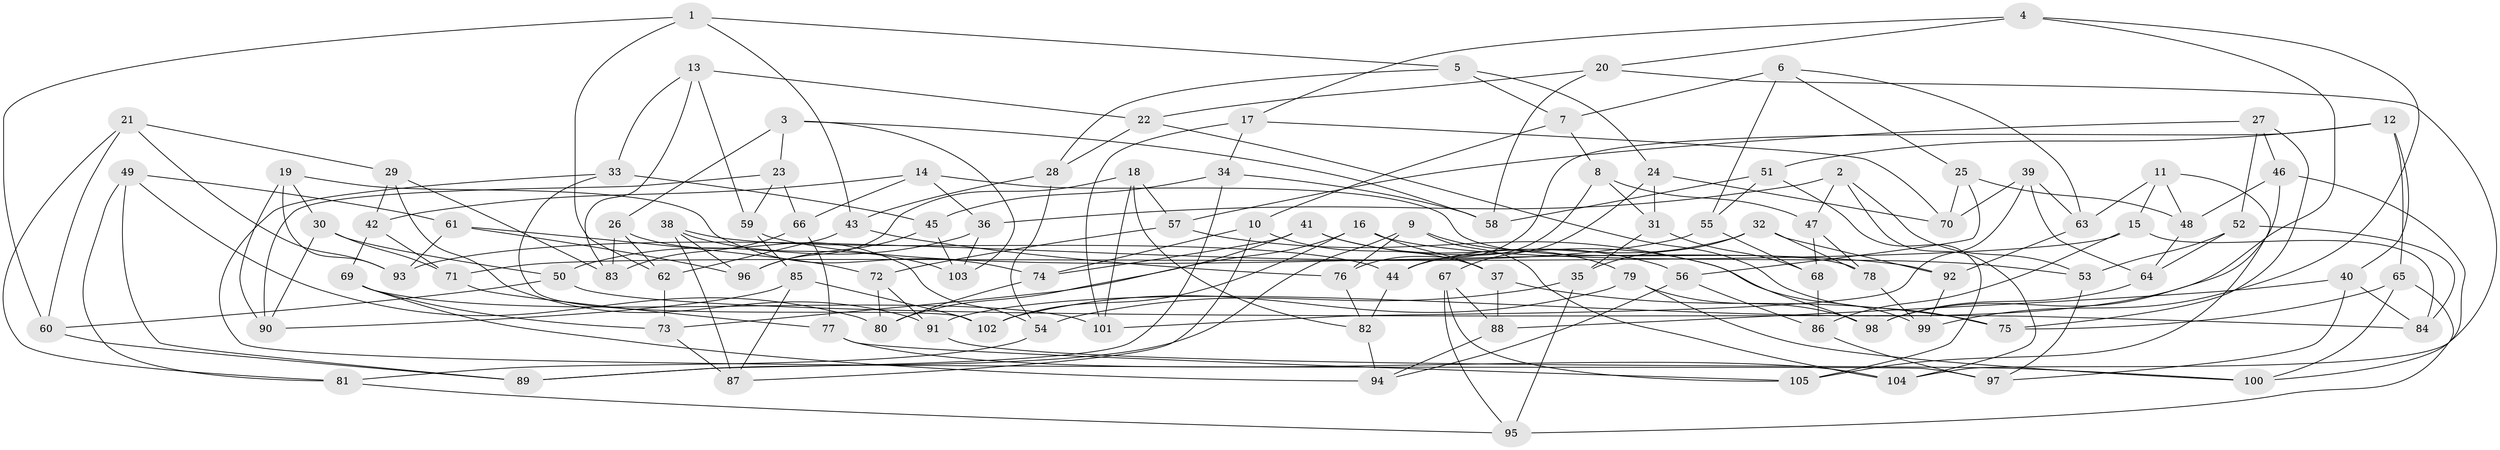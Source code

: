 // Generated by graph-tools (version 1.1) at 2025/37/03/09/25 02:37:51]
// undirected, 105 vertices, 210 edges
graph export_dot {
graph [start="1"]
  node [color=gray90,style=filled];
  1;
  2;
  3;
  4;
  5;
  6;
  7;
  8;
  9;
  10;
  11;
  12;
  13;
  14;
  15;
  16;
  17;
  18;
  19;
  20;
  21;
  22;
  23;
  24;
  25;
  26;
  27;
  28;
  29;
  30;
  31;
  32;
  33;
  34;
  35;
  36;
  37;
  38;
  39;
  40;
  41;
  42;
  43;
  44;
  45;
  46;
  47;
  48;
  49;
  50;
  51;
  52;
  53;
  54;
  55;
  56;
  57;
  58;
  59;
  60;
  61;
  62;
  63;
  64;
  65;
  66;
  67;
  68;
  69;
  70;
  71;
  72;
  73;
  74;
  75;
  76;
  77;
  78;
  79;
  80;
  81;
  82;
  83;
  84;
  85;
  86;
  87;
  88;
  89;
  90;
  91;
  92;
  93;
  94;
  95;
  96;
  97;
  98;
  99;
  100;
  101;
  102;
  103;
  104;
  105;
  1 -- 43;
  1 -- 60;
  1 -- 5;
  1 -- 62;
  2 -- 53;
  2 -- 47;
  2 -- 104;
  2 -- 36;
  3 -- 103;
  3 -- 58;
  3 -- 23;
  3 -- 26;
  4 -- 20;
  4 -- 91;
  4 -- 99;
  4 -- 17;
  5 -- 28;
  5 -- 24;
  5 -- 7;
  6 -- 55;
  6 -- 7;
  6 -- 63;
  6 -- 25;
  7 -- 10;
  7 -- 8;
  8 -- 31;
  8 -- 47;
  8 -- 44;
  9 -- 89;
  9 -- 79;
  9 -- 104;
  9 -- 76;
  10 -- 74;
  10 -- 87;
  10 -- 37;
  11 -- 15;
  11 -- 48;
  11 -- 63;
  11 -- 105;
  12 -- 65;
  12 -- 51;
  12 -- 40;
  12 -- 76;
  13 -- 22;
  13 -- 33;
  13 -- 83;
  13 -- 59;
  14 -- 42;
  14 -- 66;
  14 -- 78;
  14 -- 36;
  15 -- 71;
  15 -- 84;
  15 -- 86;
  16 -- 73;
  16 -- 102;
  16 -- 53;
  16 -- 37;
  17 -- 70;
  17 -- 34;
  17 -- 101;
  18 -- 82;
  18 -- 101;
  18 -- 57;
  18 -- 96;
  19 -- 90;
  19 -- 93;
  19 -- 74;
  19 -- 30;
  20 -- 22;
  20 -- 58;
  20 -- 104;
  21 -- 29;
  21 -- 93;
  21 -- 81;
  21 -- 60;
  22 -- 75;
  22 -- 28;
  23 -- 90;
  23 -- 66;
  23 -- 59;
  24 -- 31;
  24 -- 70;
  24 -- 67;
  25 -- 56;
  25 -- 48;
  25 -- 70;
  26 -- 83;
  26 -- 62;
  26 -- 54;
  27 -- 75;
  27 -- 57;
  27 -- 52;
  27 -- 46;
  28 -- 43;
  28 -- 54;
  29 -- 42;
  29 -- 91;
  29 -- 83;
  30 -- 90;
  30 -- 71;
  30 -- 50;
  31 -- 68;
  31 -- 35;
  32 -- 78;
  32 -- 92;
  32 -- 35;
  32 -- 44;
  33 -- 97;
  33 -- 45;
  33 -- 102;
  34 -- 58;
  34 -- 45;
  34 -- 89;
  35 -- 95;
  35 -- 54;
  36 -- 50;
  36 -- 103;
  37 -- 88;
  37 -- 75;
  38 -- 44;
  38 -- 103;
  38 -- 96;
  38 -- 87;
  39 -- 101;
  39 -- 63;
  39 -- 64;
  39 -- 70;
  40 -- 84;
  40 -- 88;
  40 -- 97;
  41 -- 74;
  41 -- 56;
  41 -- 80;
  41 -- 98;
  42 -- 69;
  42 -- 71;
  43 -- 62;
  43 -- 76;
  44 -- 82;
  45 -- 103;
  45 -- 96;
  46 -- 98;
  46 -- 48;
  46 -- 100;
  47 -- 78;
  47 -- 68;
  48 -- 64;
  49 -- 80;
  49 -- 81;
  49 -- 61;
  49 -- 89;
  50 -- 60;
  50 -- 84;
  51 -- 105;
  51 -- 58;
  51 -- 55;
  52 -- 53;
  52 -- 64;
  52 -- 84;
  53 -- 97;
  54 -- 81;
  55 -- 93;
  55 -- 68;
  56 -- 86;
  56 -- 94;
  57 -- 72;
  57 -- 99;
  59 -- 92;
  59 -- 85;
  60 -- 89;
  61 -- 93;
  61 -- 72;
  61 -- 96;
  62 -- 73;
  63 -- 92;
  64 -- 98;
  65 -- 100;
  65 -- 75;
  65 -- 95;
  66 -- 83;
  66 -- 77;
  67 -- 105;
  67 -- 95;
  67 -- 88;
  68 -- 86;
  69 -- 73;
  69 -- 101;
  69 -- 94;
  71 -- 77;
  72 -- 80;
  72 -- 91;
  73 -- 87;
  74 -- 80;
  76 -- 82;
  77 -- 105;
  77 -- 104;
  78 -- 99;
  79 -- 102;
  79 -- 98;
  79 -- 100;
  81 -- 95;
  82 -- 94;
  85 -- 87;
  85 -- 102;
  85 -- 90;
  86 -- 97;
  88 -- 94;
  91 -- 100;
  92 -- 99;
}
